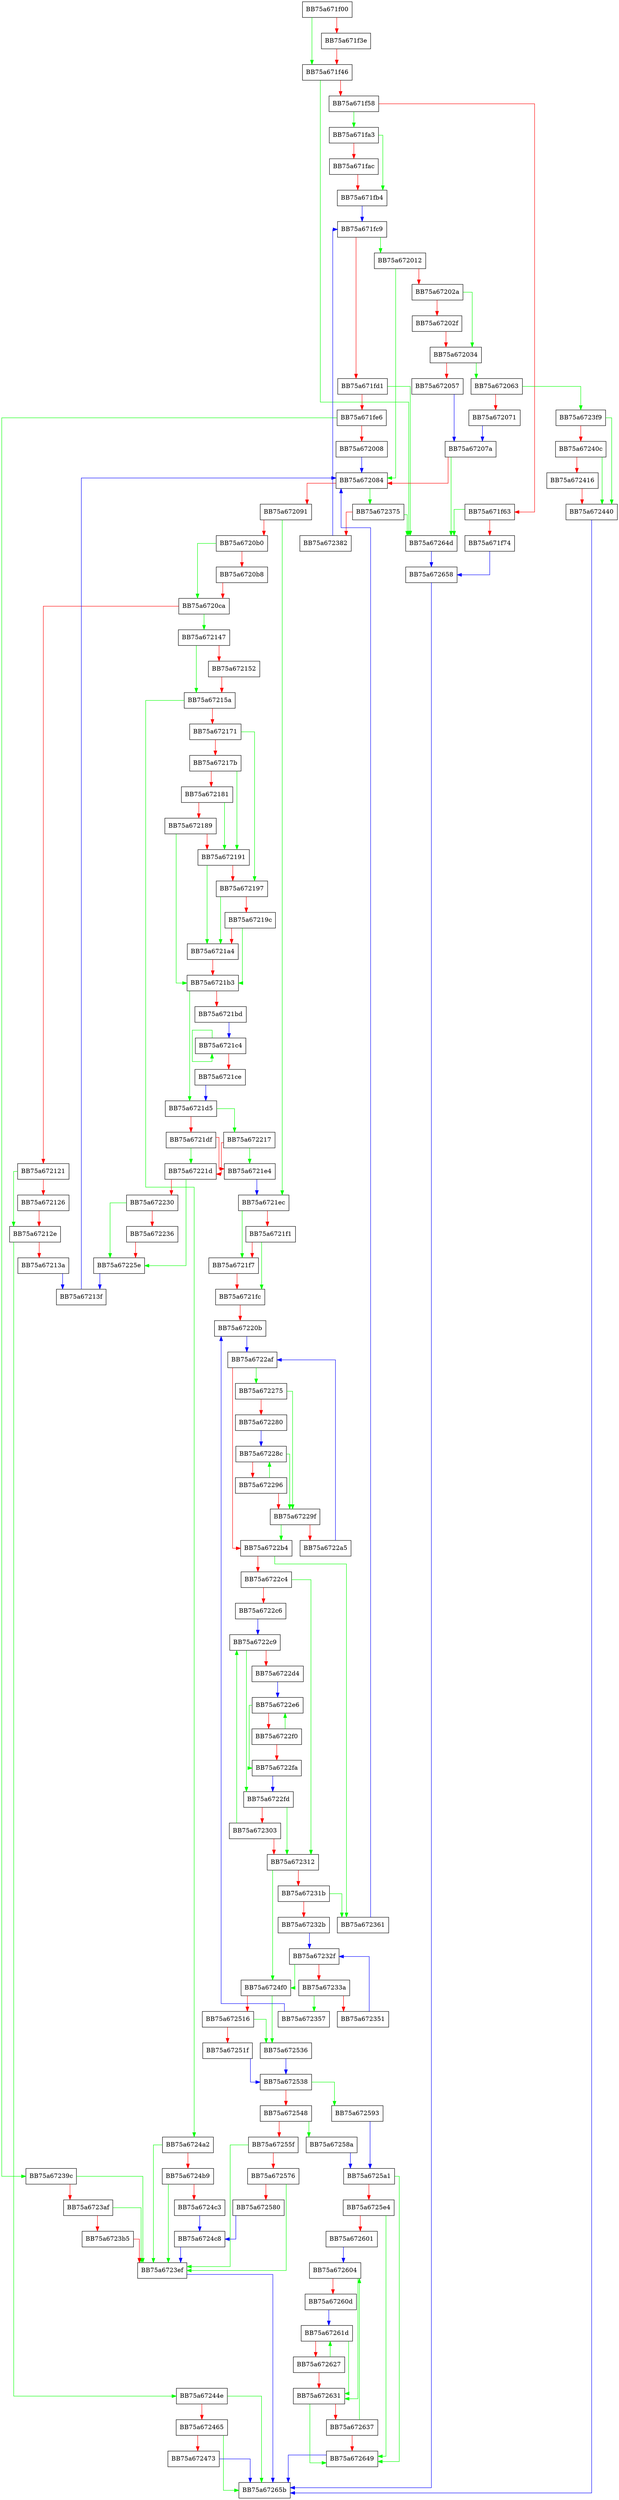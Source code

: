 digraph Enumerate {
  node [shape="box"];
  graph [splines=ortho];
  BB75a671f00 -> BB75a671f46 [color="green"];
  BB75a671f00 -> BB75a671f3e [color="red"];
  BB75a671f3e -> BB75a671f46 [color="red"];
  BB75a671f46 -> BB75a67264d [color="green"];
  BB75a671f46 -> BB75a671f58 [color="red"];
  BB75a671f58 -> BB75a671fa3 [color="green"];
  BB75a671f58 -> BB75a671f63 [color="red"];
  BB75a671f63 -> BB75a67264d [color="green"];
  BB75a671f63 -> BB75a671f74 [color="red"];
  BB75a671f74 -> BB75a672658 [color="blue"];
  BB75a671fa3 -> BB75a671fb4 [color="green"];
  BB75a671fa3 -> BB75a671fac [color="red"];
  BB75a671fac -> BB75a671fb4 [color="red"];
  BB75a671fb4 -> BB75a671fc9 [color="blue"];
  BB75a671fc9 -> BB75a672012 [color="green"];
  BB75a671fc9 -> BB75a671fd1 [color="red"];
  BB75a671fd1 -> BB75a67264d [color="green"];
  BB75a671fd1 -> BB75a671fe6 [color="red"];
  BB75a671fe6 -> BB75a67239c [color="green"];
  BB75a671fe6 -> BB75a672008 [color="red"];
  BB75a672008 -> BB75a672084 [color="blue"];
  BB75a672012 -> BB75a672084 [color="green"];
  BB75a672012 -> BB75a67202a [color="red"];
  BB75a67202a -> BB75a672034 [color="green"];
  BB75a67202a -> BB75a67202f [color="red"];
  BB75a67202f -> BB75a672034 [color="red"];
  BB75a672034 -> BB75a672063 [color="green"];
  BB75a672034 -> BB75a672057 [color="red"];
  BB75a672057 -> BB75a67207a [color="blue"];
  BB75a672063 -> BB75a6723f9 [color="green"];
  BB75a672063 -> BB75a672071 [color="red"];
  BB75a672071 -> BB75a67207a [color="blue"];
  BB75a67207a -> BB75a67264d [color="green"];
  BB75a67207a -> BB75a672084 [color="red"];
  BB75a672084 -> BB75a672375 [color="green"];
  BB75a672084 -> BB75a672091 [color="red"];
  BB75a672091 -> BB75a6721ec [color="green"];
  BB75a672091 -> BB75a6720b0 [color="red"];
  BB75a6720b0 -> BB75a6720ca [color="green"];
  BB75a6720b0 -> BB75a6720b8 [color="red"];
  BB75a6720b8 -> BB75a6720ca [color="red"];
  BB75a6720ca -> BB75a672147 [color="green"];
  BB75a6720ca -> BB75a672121 [color="red"];
  BB75a672121 -> BB75a67212e [color="green"];
  BB75a672121 -> BB75a672126 [color="red"];
  BB75a672126 -> BB75a67212e [color="red"];
  BB75a67212e -> BB75a67244e [color="green"];
  BB75a67212e -> BB75a67213a [color="red"];
  BB75a67213a -> BB75a67213f [color="blue"];
  BB75a67213f -> BB75a672084 [color="blue"];
  BB75a672147 -> BB75a67215a [color="green"];
  BB75a672147 -> BB75a672152 [color="red"];
  BB75a672152 -> BB75a67215a [color="red"];
  BB75a67215a -> BB75a6724a2 [color="green"];
  BB75a67215a -> BB75a672171 [color="red"];
  BB75a672171 -> BB75a672197 [color="green"];
  BB75a672171 -> BB75a67217b [color="red"];
  BB75a67217b -> BB75a672191 [color="green"];
  BB75a67217b -> BB75a672181 [color="red"];
  BB75a672181 -> BB75a672191 [color="green"];
  BB75a672181 -> BB75a672189 [color="red"];
  BB75a672189 -> BB75a6721b3 [color="green"];
  BB75a672189 -> BB75a672191 [color="red"];
  BB75a672191 -> BB75a6721a4 [color="green"];
  BB75a672191 -> BB75a672197 [color="red"];
  BB75a672197 -> BB75a6721a4 [color="green"];
  BB75a672197 -> BB75a67219c [color="red"];
  BB75a67219c -> BB75a6721b3 [color="green"];
  BB75a67219c -> BB75a6721a4 [color="red"];
  BB75a6721a4 -> BB75a6721b3 [color="red"];
  BB75a6721b3 -> BB75a6721d5 [color="green"];
  BB75a6721b3 -> BB75a6721bd [color="red"];
  BB75a6721bd -> BB75a6721c4 [color="blue"];
  BB75a6721c4 -> BB75a6721c4 [color="green"];
  BB75a6721c4 -> BB75a6721ce [color="red"];
  BB75a6721ce -> BB75a6721d5 [color="blue"];
  BB75a6721d5 -> BB75a672217 [color="green"];
  BB75a6721d5 -> BB75a6721df [color="red"];
  BB75a6721df -> BB75a67221d [color="green"];
  BB75a6721df -> BB75a6721e4 [color="red"];
  BB75a6721e4 -> BB75a6721ec [color="blue"];
  BB75a6721ec -> BB75a6721f7 [color="green"];
  BB75a6721ec -> BB75a6721f1 [color="red"];
  BB75a6721f1 -> BB75a6721fc [color="green"];
  BB75a6721f1 -> BB75a6721f7 [color="red"];
  BB75a6721f7 -> BB75a6721fc [color="red"];
  BB75a6721fc -> BB75a67220b [color="red"];
  BB75a67220b -> BB75a6722af [color="blue"];
  BB75a672217 -> BB75a6721e4 [color="green"];
  BB75a672217 -> BB75a67221d [color="red"];
  BB75a67221d -> BB75a67225e [color="green"];
  BB75a67221d -> BB75a672230 [color="red"];
  BB75a672230 -> BB75a67225e [color="green"];
  BB75a672230 -> BB75a672236 [color="red"];
  BB75a672236 -> BB75a67225e [color="red"];
  BB75a67225e -> BB75a67213f [color="blue"];
  BB75a672275 -> BB75a67229f [color="green"];
  BB75a672275 -> BB75a672280 [color="red"];
  BB75a672280 -> BB75a67228c [color="blue"];
  BB75a67228c -> BB75a67229f [color="green"];
  BB75a67228c -> BB75a672296 [color="red"];
  BB75a672296 -> BB75a67228c [color="green"];
  BB75a672296 -> BB75a67229f [color="red"];
  BB75a67229f -> BB75a6722b4 [color="green"];
  BB75a67229f -> BB75a6722a5 [color="red"];
  BB75a6722a5 -> BB75a6722af [color="blue"];
  BB75a6722af -> BB75a672275 [color="green"];
  BB75a6722af -> BB75a6722b4 [color="red"];
  BB75a6722b4 -> BB75a672361 [color="green"];
  BB75a6722b4 -> BB75a6722c4 [color="red"];
  BB75a6722c4 -> BB75a672312 [color="green"];
  BB75a6722c4 -> BB75a6722c6 [color="red"];
  BB75a6722c6 -> BB75a6722c9 [color="blue"];
  BB75a6722c9 -> BB75a6722fd [color="green"];
  BB75a6722c9 -> BB75a6722d4 [color="red"];
  BB75a6722d4 -> BB75a6722e6 [color="blue"];
  BB75a6722e6 -> BB75a6722fa [color="green"];
  BB75a6722e6 -> BB75a6722f0 [color="red"];
  BB75a6722f0 -> BB75a6722e6 [color="green"];
  BB75a6722f0 -> BB75a6722fa [color="red"];
  BB75a6722fa -> BB75a6722fd [color="blue"];
  BB75a6722fd -> BB75a672312 [color="green"];
  BB75a6722fd -> BB75a672303 [color="red"];
  BB75a672303 -> BB75a6722c9 [color="green"];
  BB75a672303 -> BB75a672312 [color="red"];
  BB75a672312 -> BB75a6724f0 [color="green"];
  BB75a672312 -> BB75a67231b [color="red"];
  BB75a67231b -> BB75a672361 [color="green"];
  BB75a67231b -> BB75a67232b [color="red"];
  BB75a67232b -> BB75a67232f [color="blue"];
  BB75a67232f -> BB75a6724f0 [color="green"];
  BB75a67232f -> BB75a67233a [color="red"];
  BB75a67233a -> BB75a672357 [color="green"];
  BB75a67233a -> BB75a672351 [color="red"];
  BB75a672351 -> BB75a67232f [color="blue"];
  BB75a672357 -> BB75a67220b [color="blue"];
  BB75a672361 -> BB75a672084 [color="blue"];
  BB75a672375 -> BB75a67264d [color="green"];
  BB75a672375 -> BB75a672382 [color="red"];
  BB75a672382 -> BB75a671fc9 [color="blue"];
  BB75a67239c -> BB75a6723ef [color="green"];
  BB75a67239c -> BB75a6723af [color="red"];
  BB75a6723af -> BB75a6723ef [color="green"];
  BB75a6723af -> BB75a6723b5 [color="red"];
  BB75a6723b5 -> BB75a6723ef [color="red"];
  BB75a6723ef -> BB75a67265b [color="blue"];
  BB75a6723f9 -> BB75a672440 [color="green"];
  BB75a6723f9 -> BB75a67240c [color="red"];
  BB75a67240c -> BB75a672440 [color="green"];
  BB75a67240c -> BB75a672416 [color="red"];
  BB75a672416 -> BB75a672440 [color="red"];
  BB75a672440 -> BB75a67265b [color="blue"];
  BB75a67244e -> BB75a67265b [color="green"];
  BB75a67244e -> BB75a672465 [color="red"];
  BB75a672465 -> BB75a67265b [color="green"];
  BB75a672465 -> BB75a672473 [color="red"];
  BB75a672473 -> BB75a67265b [color="blue"];
  BB75a6724a2 -> BB75a6723ef [color="green"];
  BB75a6724a2 -> BB75a6724b9 [color="red"];
  BB75a6724b9 -> BB75a6723ef [color="green"];
  BB75a6724b9 -> BB75a6724c3 [color="red"];
  BB75a6724c3 -> BB75a6724c8 [color="blue"];
  BB75a6724c8 -> BB75a6723ef [color="blue"];
  BB75a6724f0 -> BB75a672536 [color="green"];
  BB75a6724f0 -> BB75a672516 [color="red"];
  BB75a672516 -> BB75a672536 [color="green"];
  BB75a672516 -> BB75a67251f [color="red"];
  BB75a67251f -> BB75a672538 [color="blue"];
  BB75a672536 -> BB75a672538 [color="blue"];
  BB75a672538 -> BB75a672593 [color="green"];
  BB75a672538 -> BB75a672548 [color="red"];
  BB75a672548 -> BB75a67258a [color="green"];
  BB75a672548 -> BB75a67255f [color="red"];
  BB75a67255f -> BB75a6723ef [color="green"];
  BB75a67255f -> BB75a672576 [color="red"];
  BB75a672576 -> BB75a6723ef [color="green"];
  BB75a672576 -> BB75a672580 [color="red"];
  BB75a672580 -> BB75a6724c8 [color="blue"];
  BB75a67258a -> BB75a6725a1 [color="blue"];
  BB75a672593 -> BB75a6725a1 [color="blue"];
  BB75a6725a1 -> BB75a672649 [color="green"];
  BB75a6725a1 -> BB75a6725e4 [color="red"];
  BB75a6725e4 -> BB75a672649 [color="green"];
  BB75a6725e4 -> BB75a672601 [color="red"];
  BB75a672601 -> BB75a672604 [color="blue"];
  BB75a672604 -> BB75a672631 [color="green"];
  BB75a672604 -> BB75a67260d [color="red"];
  BB75a67260d -> BB75a67261d [color="blue"];
  BB75a67261d -> BB75a672631 [color="green"];
  BB75a67261d -> BB75a672627 [color="red"];
  BB75a672627 -> BB75a67261d [color="green"];
  BB75a672627 -> BB75a672631 [color="red"];
  BB75a672631 -> BB75a672649 [color="green"];
  BB75a672631 -> BB75a672637 [color="red"];
  BB75a672637 -> BB75a672604 [color="green"];
  BB75a672637 -> BB75a672649 [color="red"];
  BB75a672649 -> BB75a67265b [color="blue"];
  BB75a67264d -> BB75a672658 [color="blue"];
  BB75a672658 -> BB75a67265b [color="blue"];
}